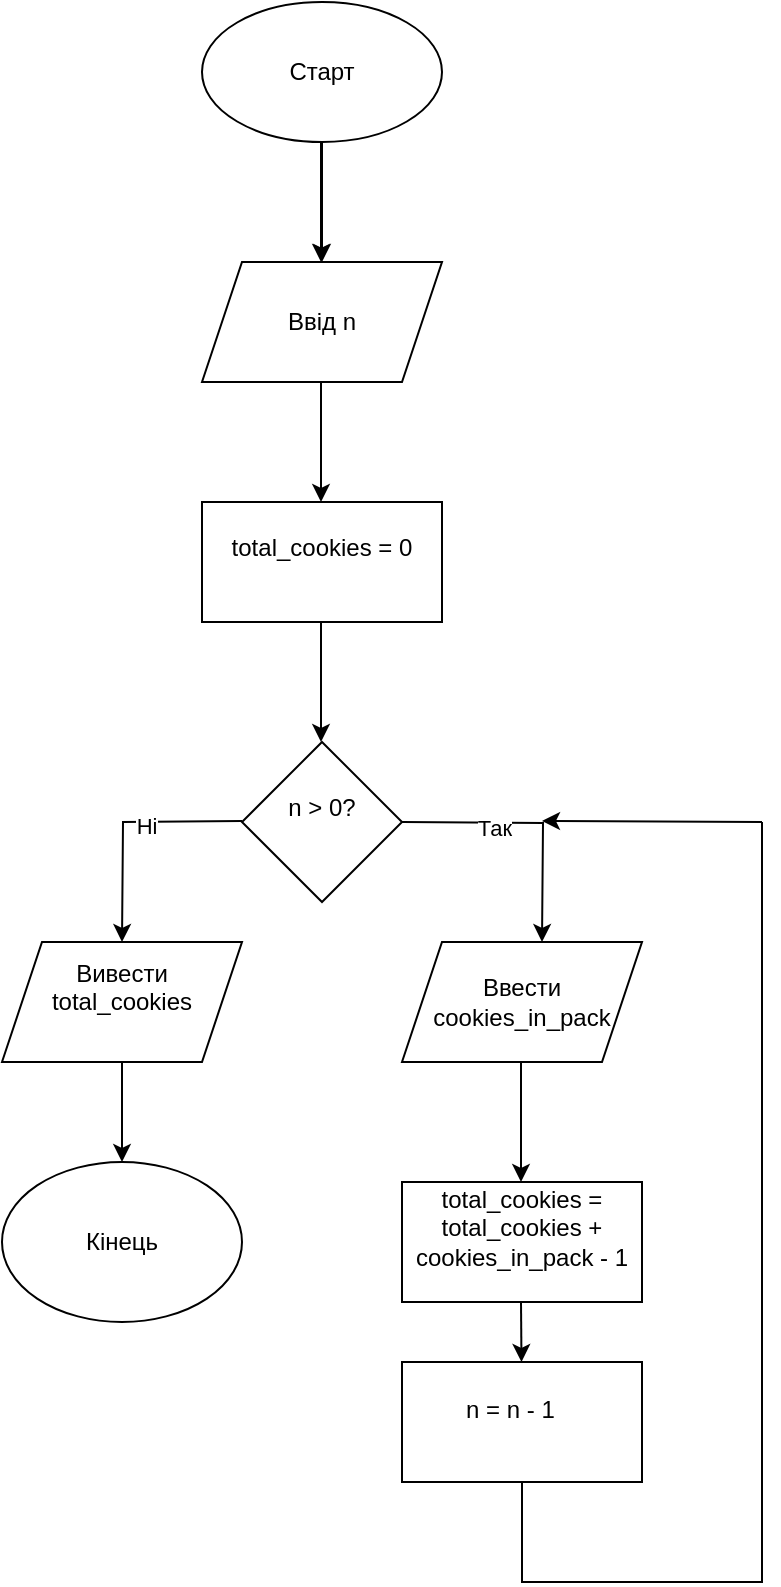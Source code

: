 <mxfile version="24.7.17">
  <diagram id="C5RBs43oDa-KdzZeNtuy" name="Page-1">
    <mxGraphModel grid="1" page="1" gridSize="10" guides="1" tooltips="1" connect="1" arrows="1" fold="1" pageScale="1" pageWidth="827" pageHeight="1169" math="0" shadow="0">
      <root>
        <mxCell id="WIyWlLk6GJQsqaUBKTNV-0" />
        <mxCell id="WIyWlLk6GJQsqaUBKTNV-1" parent="WIyWlLk6GJQsqaUBKTNV-0" />
        <mxCell id="DhRJlvN1BUjXwbqIB_55-0" value="" style="endArrow=classic;html=1;rounded=0;" edge="1" parent="WIyWlLk6GJQsqaUBKTNV-1">
          <mxGeometry width="50" height="50" relative="1" as="geometry">
            <mxPoint x="383.5" y="160" as="sourcePoint" />
            <mxPoint x="383.5" y="220" as="targetPoint" />
          </mxGeometry>
        </mxCell>
        <mxCell id="DhRJlvN1BUjXwbqIB_55-1" value="Ввід n" style="shape=parallelogram;perimeter=parallelogramPerimeter;whiteSpace=wrap;html=1;fixedSize=1;" vertex="1" parent="WIyWlLk6GJQsqaUBKTNV-1">
          <mxGeometry x="324" y="220" width="120" height="60" as="geometry" />
        </mxCell>
        <mxCell id="DhRJlvN1BUjXwbqIB_55-5" value="" style="edgeStyle=orthogonalEdgeStyle;rounded=0;orthogonalLoop=1;jettySize=auto;html=1;" edge="1" parent="WIyWlLk6GJQsqaUBKTNV-1" source="DhRJlvN1BUjXwbqIB_55-2" target="DhRJlvN1BUjXwbqIB_55-1">
          <mxGeometry relative="1" as="geometry" />
        </mxCell>
        <mxCell id="DhRJlvN1BUjXwbqIB_55-2" value="Старт" style="ellipse;whiteSpace=wrap;html=1;" vertex="1" parent="WIyWlLk6GJQsqaUBKTNV-1">
          <mxGeometry x="324" y="90" width="120" height="70" as="geometry" />
        </mxCell>
        <mxCell id="DhRJlvN1BUjXwbqIB_55-4" value="&#xa;total_cookies = 0&#xa;&#xa;" style="rounded=0;whiteSpace=wrap;html=1;" vertex="1" parent="WIyWlLk6GJQsqaUBKTNV-1">
          <mxGeometry x="324" y="340" width="120" height="60" as="geometry" />
        </mxCell>
        <mxCell id="DhRJlvN1BUjXwbqIB_55-7" value="&#xa;n &amp;gt; 0?&#xa;&#xa;" style="rhombus;whiteSpace=wrap;html=1;" vertex="1" parent="WIyWlLk6GJQsqaUBKTNV-1">
          <mxGeometry x="344" y="460" width="80" height="80" as="geometry" />
        </mxCell>
        <mxCell id="DhRJlvN1BUjXwbqIB_55-10" value="" style="edgeStyle=orthogonalEdgeStyle;rounded=0;orthogonalLoop=1;jettySize=auto;html=1;" edge="1" parent="WIyWlLk6GJQsqaUBKTNV-1">
          <mxGeometry relative="1" as="geometry">
            <mxPoint x="383.5" y="280" as="sourcePoint" />
            <mxPoint x="383.5" y="340" as="targetPoint" />
          </mxGeometry>
        </mxCell>
        <mxCell id="DhRJlvN1BUjXwbqIB_55-11" value="" style="edgeStyle=orthogonalEdgeStyle;rounded=0;orthogonalLoop=1;jettySize=auto;html=1;" edge="1" parent="WIyWlLk6GJQsqaUBKTNV-1">
          <mxGeometry relative="1" as="geometry">
            <mxPoint x="383.5" y="400" as="sourcePoint" />
            <mxPoint x="383.5" y="460" as="targetPoint" />
          </mxGeometry>
        </mxCell>
        <mxCell id="DhRJlvN1BUjXwbqIB_55-12" value="" style="endArrow=classic;html=1;rounded=0;edgeStyle=orthogonalEdgeStyle;" edge="1" parent="WIyWlLk6GJQsqaUBKTNV-1">
          <mxGeometry width="50" height="50" relative="1" as="geometry">
            <mxPoint x="424" y="500" as="sourcePoint" />
            <mxPoint x="494" y="560" as="targetPoint" />
          </mxGeometry>
        </mxCell>
        <mxCell id="DhRJlvN1BUjXwbqIB_55-13" value="Так" style="edgeLabel;html=1;align=center;verticalAlign=middle;resizable=0;points=[];" connectable="0" vertex="1" parent="DhRJlvN1BUjXwbqIB_55-12">
          <mxGeometry x="-0.291" y="-2" relative="1" as="geometry">
            <mxPoint as="offset" />
          </mxGeometry>
        </mxCell>
        <mxCell id="DhRJlvN1BUjXwbqIB_55-14" value="" style="endArrow=classic;html=1;rounded=0;edgeStyle=orthogonalEdgeStyle;" edge="1" parent="WIyWlLk6GJQsqaUBKTNV-1">
          <mxGeometry width="50" height="50" relative="1" as="geometry">
            <mxPoint x="344" y="499.5" as="sourcePoint" />
            <mxPoint x="284" y="560" as="targetPoint" />
          </mxGeometry>
        </mxCell>
        <mxCell id="DhRJlvN1BUjXwbqIB_55-15" value="Ні" style="edgeLabel;html=1;align=center;verticalAlign=middle;resizable=0;points=[];" connectable="0" vertex="1" parent="DhRJlvN1BUjXwbqIB_55-14">
          <mxGeometry x="-0.194" y="2" relative="1" as="geometry">
            <mxPoint as="offset" />
          </mxGeometry>
        </mxCell>
        <mxCell id="DhRJlvN1BUjXwbqIB_55-16" value="Ввести cookies_in_pack" style="shape=parallelogram;perimeter=parallelogramPerimeter;whiteSpace=wrap;html=1;fixedSize=1;" vertex="1" parent="WIyWlLk6GJQsqaUBKTNV-1">
          <mxGeometry x="424" y="560" width="120" height="60" as="geometry" />
        </mxCell>
        <mxCell id="DhRJlvN1BUjXwbqIB_55-17" value="" style="endArrow=classic;html=1;rounded=0;" edge="1" parent="WIyWlLk6GJQsqaUBKTNV-1">
          <mxGeometry width="50" height="50" relative="1" as="geometry">
            <mxPoint x="483.5" y="620" as="sourcePoint" />
            <mxPoint x="483.5" y="680" as="targetPoint" />
          </mxGeometry>
        </mxCell>
        <mxCell id="DhRJlvN1BUjXwbqIB_55-19" value="&#xa;total_cookies = total_cookies + cookies_in_pack - 1&#xa;&#xa;" style="rounded=0;whiteSpace=wrap;html=1;" vertex="1" parent="WIyWlLk6GJQsqaUBKTNV-1">
          <mxGeometry x="424" y="680" width="120" height="60" as="geometry" />
        </mxCell>
        <mxCell id="DhRJlvN1BUjXwbqIB_55-20" value="" style="endArrow=classic;html=1;rounded=0;" edge="1" parent="WIyWlLk6GJQsqaUBKTNV-1" target="DhRJlvN1BUjXwbqIB_55-21">
          <mxGeometry width="50" height="50" relative="1" as="geometry">
            <mxPoint x="483.5" y="740" as="sourcePoint" />
            <mxPoint x="483.5" y="800" as="targetPoint" />
          </mxGeometry>
        </mxCell>
        <mxCell id="DhRJlvN1BUjXwbqIB_55-21" value="" style="rounded=0;whiteSpace=wrap;html=1;" vertex="1" parent="WIyWlLk6GJQsqaUBKTNV-1">
          <mxGeometry x="424" y="770" width="120" height="60" as="geometry" />
        </mxCell>
        <mxCell id="DhRJlvN1BUjXwbqIB_55-22" value="n = n - 1" style="text;whiteSpace=wrap;html=1;" vertex="1" parent="WIyWlLk6GJQsqaUBKTNV-1">
          <mxGeometry x="454" y="780" width="80" height="40" as="geometry" />
        </mxCell>
        <mxCell id="DhRJlvN1BUjXwbqIB_55-23" value="" style="endArrow=none;html=1;rounded=0;edgeStyle=orthogonalEdgeStyle;endFill=0;" edge="1" parent="WIyWlLk6GJQsqaUBKTNV-1">
          <mxGeometry width="50" height="50" relative="1" as="geometry">
            <mxPoint x="484" y="830" as="sourcePoint" />
            <mxPoint x="604" y="500" as="targetPoint" />
            <Array as="points">
              <mxPoint x="484" y="880" />
            </Array>
          </mxGeometry>
        </mxCell>
        <mxCell id="DhRJlvN1BUjXwbqIB_55-30" value="" style="edgeStyle=none;orthogonalLoop=1;jettySize=auto;html=1;rounded=0;" edge="1" parent="WIyWlLk6GJQsqaUBKTNV-1">
          <mxGeometry width="100" relative="1" as="geometry">
            <mxPoint x="604" y="500" as="sourcePoint" />
            <mxPoint x="494" y="499.5" as="targetPoint" />
            <Array as="points" />
          </mxGeometry>
        </mxCell>
        <mxCell id="DhRJlvN1BUjXwbqIB_55-31" value="&#xa;Вивести total_cookies&#xa;&#xa;" style="shape=parallelogram;perimeter=parallelogramPerimeter;whiteSpace=wrap;html=1;fixedSize=1;" vertex="1" parent="WIyWlLk6GJQsqaUBKTNV-1">
          <mxGeometry x="224" y="560" width="120" height="60" as="geometry" />
        </mxCell>
        <mxCell id="DhRJlvN1BUjXwbqIB_55-32" value="" style="endArrow=classic;html=1;rounded=0;" edge="1" parent="WIyWlLk6GJQsqaUBKTNV-1" target="DhRJlvN1BUjXwbqIB_55-33">
          <mxGeometry width="50" height="50" relative="1" as="geometry">
            <mxPoint x="284" y="620" as="sourcePoint" />
            <mxPoint x="284" y="680" as="targetPoint" />
          </mxGeometry>
        </mxCell>
        <mxCell id="DhRJlvN1BUjXwbqIB_55-33" value="Кінець" style="ellipse;whiteSpace=wrap;html=1;" vertex="1" parent="WIyWlLk6GJQsqaUBKTNV-1">
          <mxGeometry x="224" y="670" width="120" height="80" as="geometry" />
        </mxCell>
      </root>
    </mxGraphModel>
  </diagram>
</mxfile>
